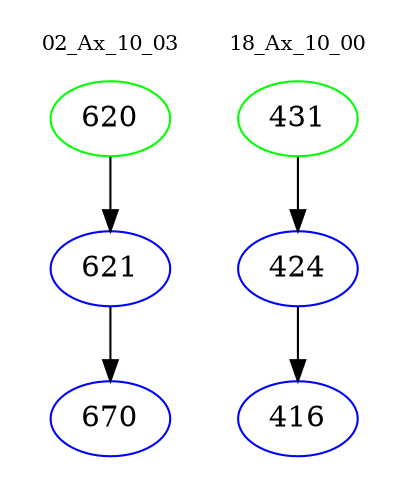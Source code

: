 digraph{
subgraph cluster_0 {
color = white
label = "02_Ax_10_03";
fontsize=10;
T0_620 [label="620", color="green"]
T0_620 -> T0_621 [color="black"]
T0_621 [label="621", color="blue"]
T0_621 -> T0_670 [color="black"]
T0_670 [label="670", color="blue"]
}
subgraph cluster_1 {
color = white
label = "18_Ax_10_00";
fontsize=10;
T1_431 [label="431", color="green"]
T1_431 -> T1_424 [color="black"]
T1_424 [label="424", color="blue"]
T1_424 -> T1_416 [color="black"]
T1_416 [label="416", color="blue"]
}
}
